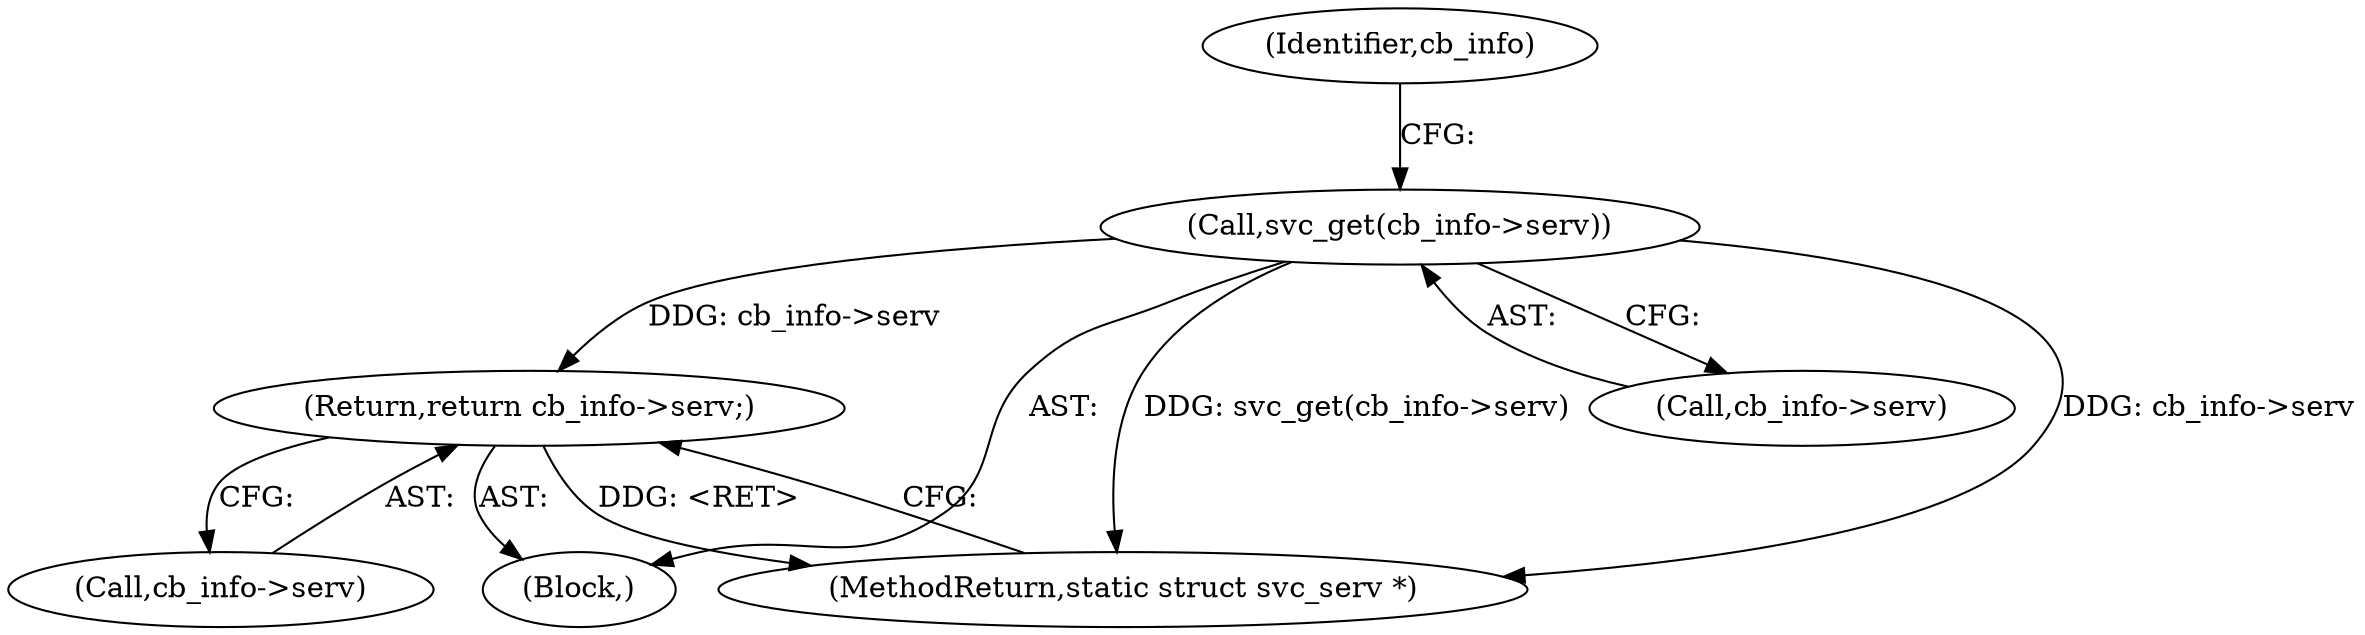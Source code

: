 digraph "0_linux_c70422f760c120480fee4de6c38804c72aa26bc1_4@pointer" {
"1000125" [label="(Return,return cb_info->serv;)"];
"1000121" [label="(Call,svc_get(cb_info->serv))"];
"1000126" [label="(Call,cb_info->serv)"];
"1000122" [label="(Call,cb_info->serv)"];
"1000125" [label="(Return,return cb_info->serv;)"];
"1000186" [label="(MethodReturn,static struct svc_serv *)"];
"1000127" [label="(Identifier,cb_info)"];
"1000121" [label="(Call,svc_get(cb_info->serv))"];
"1000120" [label="(Block,)"];
"1000125" -> "1000120"  [label="AST: "];
"1000125" -> "1000126"  [label="CFG: "];
"1000126" -> "1000125"  [label="AST: "];
"1000186" -> "1000125"  [label="CFG: "];
"1000125" -> "1000186"  [label="DDG: <RET>"];
"1000121" -> "1000125"  [label="DDG: cb_info->serv"];
"1000121" -> "1000120"  [label="AST: "];
"1000121" -> "1000122"  [label="CFG: "];
"1000122" -> "1000121"  [label="AST: "];
"1000127" -> "1000121"  [label="CFG: "];
"1000121" -> "1000186"  [label="DDG: svc_get(cb_info->serv)"];
"1000121" -> "1000186"  [label="DDG: cb_info->serv"];
}
